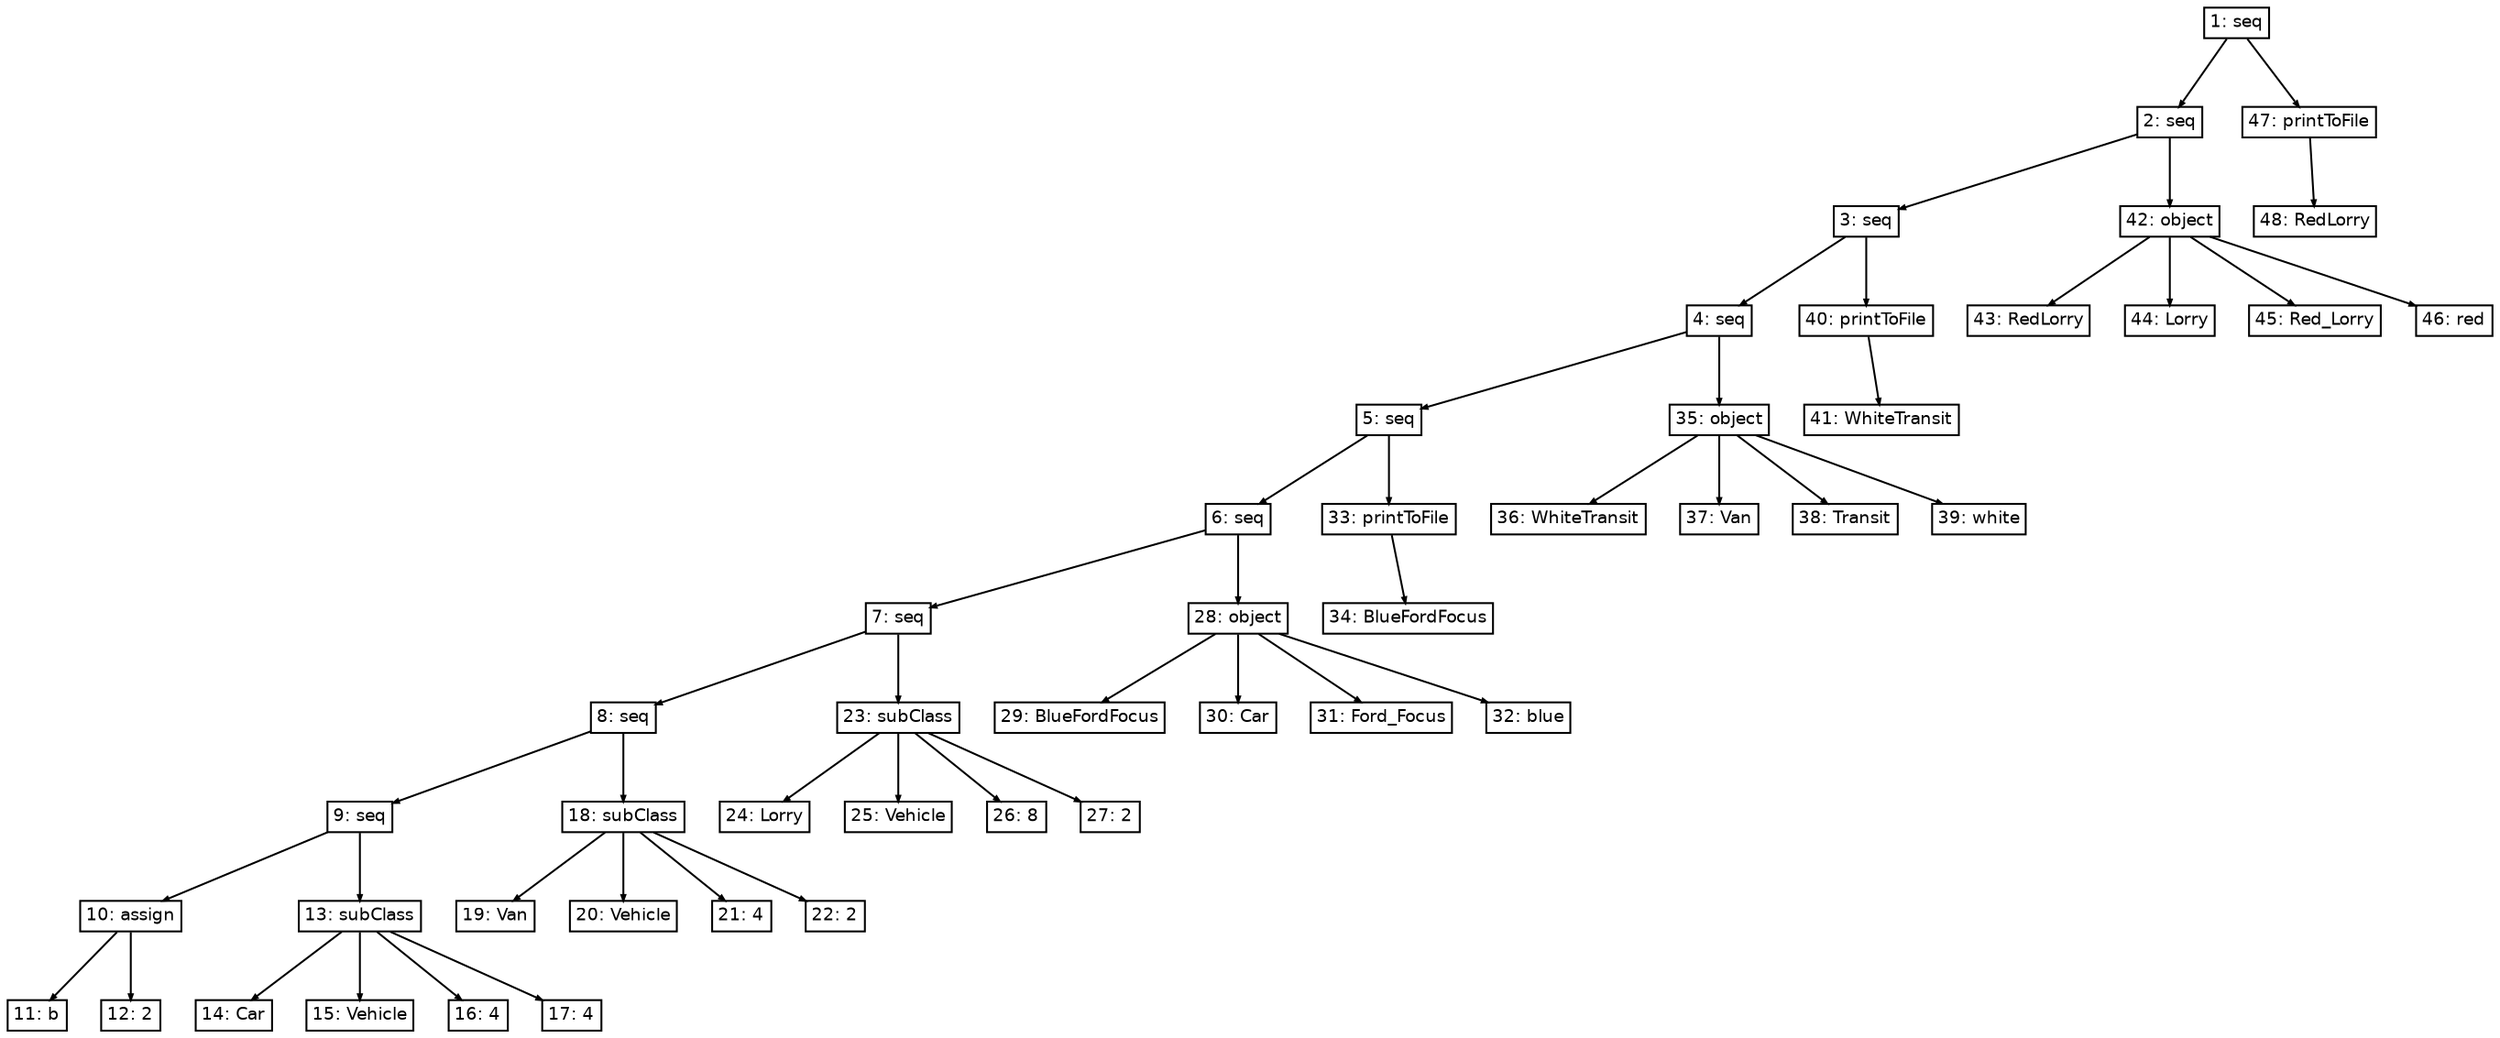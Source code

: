 digraph "RDT" {
node[fontname=Helvetica fontsize=9 shape=box height = 0 width = 0 margin= 0.04]
graph[ordering=out]
edge[arrowsize = 0.3]

"1"  [label="1: seq"]
"1"->"2"
"2"  [label="2: seq"]
"2"->"3"
"3"  [label="3: seq"]
"3"->"4"
"4"  [label="4: seq"]
"4"->"5"
"5"  [label="5: seq"]
"5"->"6"
"6"  [label="6: seq"]
"6"->"7"
"7"  [label="7: seq"]
"7"->"8"
"8"  [label="8: seq"]
"8"->"9"
"9"  [label="9: seq"]
"9"->"10"
"10"  [label="10: assign"]
"10"->"11"
"11"  [label="11: b"]
"10"->"12"
"12"  [label="12: 2"]
"9"->"13"
"13"  [label="13: subClass"]
"13"->"14"
"14"  [label="14: Car"]
"13"->"15"
"15"  [label="15: Vehicle"]
"13"->"16"
"16"  [label="16: 4"]
"13"->"17"
"17"  [label="17: 4"]
"8"->"18"
"18"  [label="18: subClass"]
"18"->"19"
"19"  [label="19: Van"]
"18"->"20"
"20"  [label="20: Vehicle"]
"18"->"21"
"21"  [label="21: 4"]
"18"->"22"
"22"  [label="22: 2"]
"7"->"23"
"23"  [label="23: subClass"]
"23"->"24"
"24"  [label="24: Lorry"]
"23"->"25"
"25"  [label="25: Vehicle"]
"23"->"26"
"26"  [label="26: 8"]
"23"->"27"
"27"  [label="27: 2"]
"6"->"28"
"28"  [label="28: object"]
"28"->"29"
"29"  [label="29: BlueFordFocus"]
"28"->"30"
"30"  [label="30: Car"]
"28"->"31"
"31"  [label="31: Ford_Focus"]
"28"->"32"
"32"  [label="32: blue"]
"5"->"33"
"33"  [label="33: printToFile"]
"33"->"34"
"34"  [label="34: BlueFordFocus"]
"4"->"35"
"35"  [label="35: object"]
"35"->"36"
"36"  [label="36: WhiteTransit"]
"35"->"37"
"37"  [label="37: Van"]
"35"->"38"
"38"  [label="38: Transit"]
"35"->"39"
"39"  [label="39: white"]
"3"->"40"
"40"  [label="40: printToFile"]
"40"->"41"
"41"  [label="41: WhiteTransit"]
"2"->"42"
"42"  [label="42: object"]
"42"->"43"
"43"  [label="43: RedLorry"]
"42"->"44"
"44"  [label="44: Lorry"]
"42"->"45"
"45"  [label="45: Red_Lorry"]
"42"->"46"
"46"  [label="46: red"]
"1"->"47"
"47"  [label="47: printToFile"]
"47"->"48"
"48"  [label="48: RedLorry"]
}